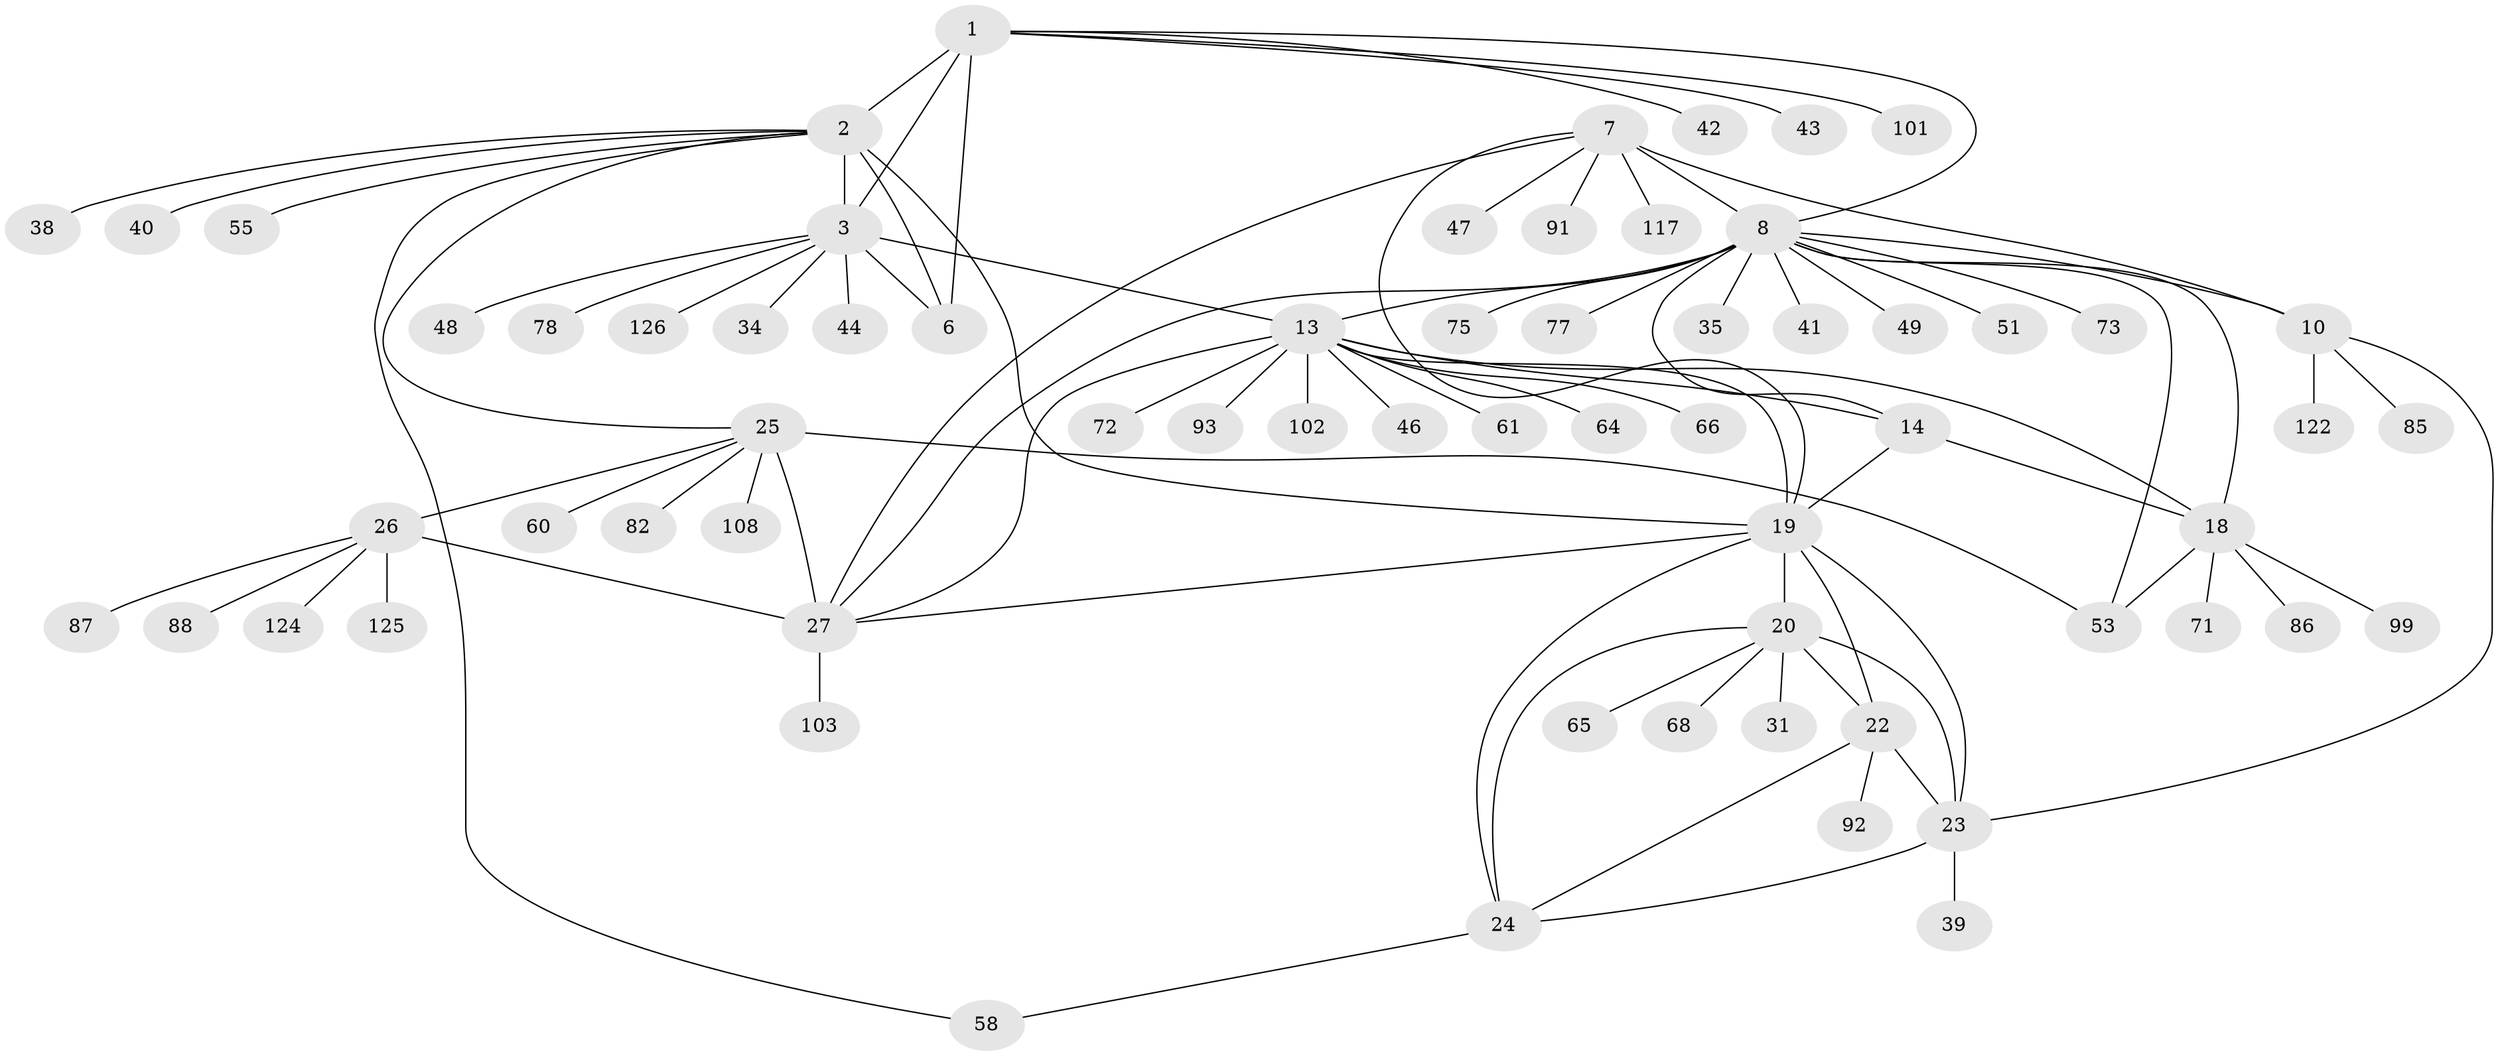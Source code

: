 // original degree distribution, {9: 0.030303030303030304, 10: 0.03787878787878788, 11: 0.022727272727272728, 6: 0.022727272727272728, 7: 0.045454545454545456, 5: 0.007575757575757576, 15: 0.007575757575757576, 8: 0.03787878787878788, 13: 0.007575757575757576, 12: 0.007575757575757576, 1: 0.6590909090909091, 2: 0.09090909090909091, 4: 0.015151515151515152, 3: 0.007575757575757576}
// Generated by graph-tools (version 1.1) at 2025/16/03/09/25 04:16:10]
// undirected, 66 vertices, 91 edges
graph export_dot {
graph [start="1"]
  node [color=gray90,style=filled];
  1;
  2 [super="+5+70+4"];
  3;
  6;
  7 [super="+9+100+84+98+69"];
  8 [super="+11+54+104+81+95"];
  10;
  13 [super="+16+97+90+131+106+67"];
  14 [super="+50+74"];
  18;
  19 [super="+56"];
  20 [super="+21+52"];
  22 [super="+76+36"];
  23;
  24;
  25;
  26 [super="+32"];
  27 [super="+28"];
  31;
  34;
  35;
  38;
  39;
  40;
  41 [super="+116+119+121"];
  42;
  43;
  44;
  46;
  47;
  48;
  49;
  51;
  53 [super="+120+59"];
  55;
  58;
  60;
  61;
  64;
  65;
  66;
  68 [super="+115"];
  71;
  72;
  73;
  75;
  77;
  78 [super="+94"];
  82;
  85;
  86;
  87;
  88;
  91;
  92;
  93;
  99;
  101;
  102 [super="+130"];
  103;
  108;
  117;
  122;
  124;
  125;
  126;
  1 -- 2 [weight=3];
  1 -- 3;
  1 -- 6;
  1 -- 8;
  1 -- 42;
  1 -- 43;
  1 -- 101;
  2 -- 3 [weight=3];
  2 -- 6 [weight=3];
  2 -- 25;
  2 -- 38;
  2 -- 40;
  2 -- 58;
  2 -- 19;
  2 -- 55;
  3 -- 6;
  3 -- 34;
  3 -- 44;
  3 -- 48;
  3 -- 78;
  3 -- 126;
  3 -- 13;
  7 -- 8 [weight=6];
  7 -- 10 [weight=2];
  7 -- 91;
  7 -- 117;
  7 -- 47;
  7 -- 19;
  7 -- 27;
  8 -- 10 [weight=3];
  8 -- 41;
  8 -- 51;
  8 -- 53;
  8 -- 73;
  8 -- 77;
  8 -- 35;
  8 -- 75;
  8 -- 13 [weight=3];
  8 -- 14;
  8 -- 49;
  8 -- 18;
  8 -- 27;
  10 -- 23;
  10 -- 85;
  10 -- 122;
  13 -- 14 [weight=3];
  13 -- 18 [weight=3];
  13 -- 64;
  13 -- 66;
  13 -- 102;
  13 -- 72;
  13 -- 46;
  13 -- 19;
  13 -- 61;
  13 -- 93;
  13 -- 27;
  14 -- 18;
  14 -- 19;
  18 -- 71;
  18 -- 86;
  18 -- 99;
  18 -- 53;
  19 -- 20 [weight=2];
  19 -- 22;
  19 -- 23;
  19 -- 24;
  19 -- 27;
  20 -- 22 [weight=2];
  20 -- 23 [weight=2];
  20 -- 24 [weight=2];
  20 -- 31;
  20 -- 65;
  20 -- 68;
  22 -- 23;
  22 -- 24;
  22 -- 92;
  23 -- 24;
  23 -- 39;
  24 -- 58;
  25 -- 26;
  25 -- 27 [weight=4];
  25 -- 53;
  25 -- 60;
  25 -- 82;
  25 -- 108;
  26 -- 27 [weight=4];
  26 -- 87;
  26 -- 88;
  26 -- 124;
  26 -- 125;
  27 -- 103;
}
